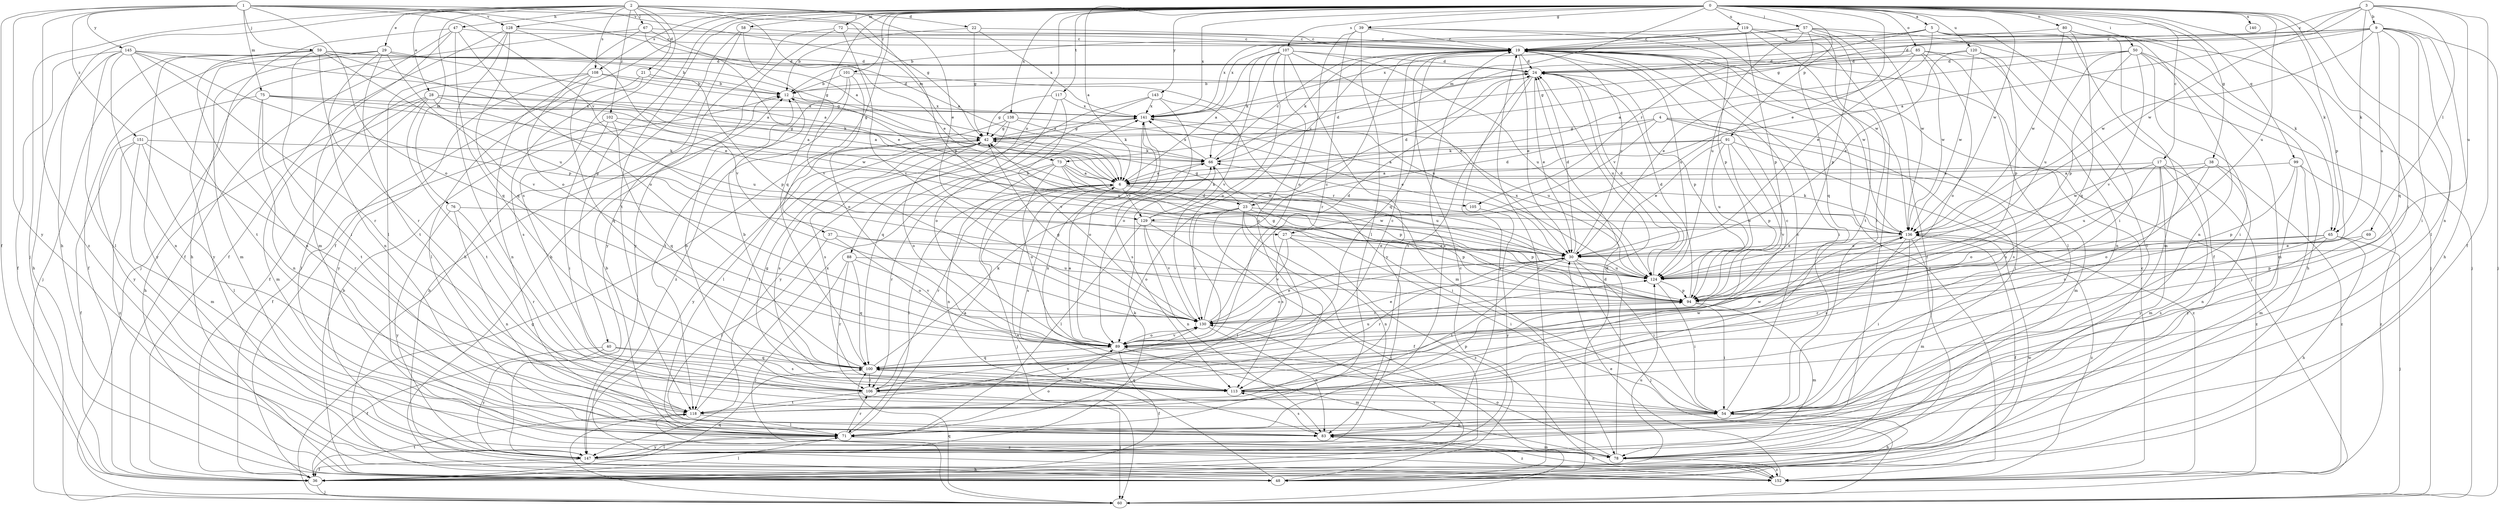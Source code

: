 strict digraph  {
0;
1;
2;
3;
4;
5;
6;
9;
12;
17;
19;
21;
22;
23;
24;
27;
28;
29;
30;
36;
37;
38;
39;
40;
42;
47;
48;
50;
54;
57;
58;
59;
60;
65;
66;
67;
69;
71;
72;
73;
75;
76;
78;
80;
83;
85;
88;
89;
91;
94;
99;
100;
101;
102;
105;
106;
107;
108;
113;
117;
118;
119;
120;
124;
128;
129;
130;
136;
138;
140;
141;
143;
145;
147;
151;
152;
0 -> 5  [label=a];
0 -> 6  [label=a];
0 -> 17  [label=c];
0 -> 27  [label=e];
0 -> 36  [label=f];
0 -> 37  [label=g];
0 -> 38  [label=g];
0 -> 39  [label=g];
0 -> 40  [label=g];
0 -> 50  [label=i];
0 -> 54  [label=i];
0 -> 57  [label=j];
0 -> 58  [label=j];
0 -> 65  [label=k];
0 -> 72  [label=m];
0 -> 73  [label=m];
0 -> 80  [label=n];
0 -> 83  [label=n];
0 -> 85  [label=o];
0 -> 88  [label=o];
0 -> 91  [label=p];
0 -> 94  [label=p];
0 -> 99  [label=q];
0 -> 100  [label=q];
0 -> 101  [label=r];
0 -> 107  [label=s];
0 -> 108  [label=s];
0 -> 117  [label=t];
0 -> 118  [label=t];
0 -> 119  [label=u];
0 -> 120  [label=u];
0 -> 124  [label=u];
0 -> 128  [label=v];
0 -> 136  [label=w];
0 -> 138  [label=x];
0 -> 140  [label=x];
0 -> 141  [label=x];
0 -> 143  [label=y];
1 -> 6  [label=a];
1 -> 36  [label=f];
1 -> 42  [label=g];
1 -> 59  [label=j];
1 -> 73  [label=m];
1 -> 75  [label=m];
1 -> 89  [label=o];
1 -> 128  [label=v];
1 -> 129  [label=v];
1 -> 145  [label=y];
1 -> 147  [label=y];
1 -> 151  [label=z];
1 -> 152  [label=z];
2 -> 21  [label=d];
2 -> 22  [label=d];
2 -> 27  [label=e];
2 -> 28  [label=e];
2 -> 29  [label=e];
2 -> 30  [label=e];
2 -> 47  [label=h];
2 -> 48  [label=h];
2 -> 60  [label=j];
2 -> 67  [label=l];
2 -> 76  [label=m];
2 -> 94  [label=p];
2 -> 102  [label=r];
2 -> 108  [label=s];
2 -> 113  [label=s];
3 -> 9  [label=b];
3 -> 19  [label=c];
3 -> 36  [label=f];
3 -> 42  [label=g];
3 -> 65  [label=k];
3 -> 69  [label=l];
3 -> 124  [label=u];
3 -> 136  [label=w];
4 -> 23  [label=d];
4 -> 42  [label=g];
4 -> 54  [label=i];
4 -> 78  [label=m];
4 -> 113  [label=s];
4 -> 129  [label=v];
5 -> 19  [label=c];
5 -> 30  [label=e];
5 -> 36  [label=f];
5 -> 54  [label=i];
5 -> 65  [label=k];
5 -> 78  [label=m];
5 -> 105  [label=r];
5 -> 141  [label=x];
6 -> 23  [label=d];
6 -> 60  [label=j];
6 -> 71  [label=l];
6 -> 105  [label=r];
6 -> 106  [label=r];
6 -> 113  [label=s];
6 -> 129  [label=v];
9 -> 6  [label=a];
9 -> 19  [label=c];
9 -> 24  [label=d];
9 -> 48  [label=h];
9 -> 54  [label=i];
9 -> 60  [label=j];
9 -> 71  [label=l];
9 -> 100  [label=q];
9 -> 124  [label=u];
9 -> 136  [label=w];
9 -> 141  [label=x];
12 -> 24  [label=d];
12 -> 141  [label=x];
17 -> 6  [label=a];
17 -> 78  [label=m];
17 -> 89  [label=o];
17 -> 113  [label=s];
17 -> 136  [label=w];
17 -> 147  [label=y];
17 -> 152  [label=z];
19 -> 24  [label=d];
19 -> 30  [label=e];
19 -> 54  [label=i];
19 -> 60  [label=j];
19 -> 66  [label=k];
19 -> 100  [label=q];
19 -> 124  [label=u];
19 -> 136  [label=w];
19 -> 152  [label=z];
21 -> 12  [label=b];
21 -> 71  [label=l];
21 -> 94  [label=p];
21 -> 113  [label=s];
22 -> 12  [label=b];
22 -> 19  [label=c];
22 -> 42  [label=g];
22 -> 141  [label=x];
23 -> 24  [label=d];
23 -> 36  [label=f];
23 -> 42  [label=g];
23 -> 83  [label=n];
23 -> 89  [label=o];
23 -> 94  [label=p];
23 -> 113  [label=s];
23 -> 130  [label=v];
23 -> 136  [label=w];
24 -> 12  [label=b];
24 -> 30  [label=e];
24 -> 94  [label=p];
24 -> 118  [label=t];
24 -> 124  [label=u];
24 -> 147  [label=y];
27 -> 30  [label=e];
27 -> 54  [label=i];
27 -> 71  [label=l];
27 -> 130  [label=v];
27 -> 152  [label=z];
28 -> 6  [label=a];
28 -> 48  [label=h];
28 -> 66  [label=k];
28 -> 71  [label=l];
28 -> 78  [label=m];
28 -> 118  [label=t];
28 -> 124  [label=u];
28 -> 141  [label=x];
29 -> 6  [label=a];
29 -> 24  [label=d];
29 -> 36  [label=f];
29 -> 78  [label=m];
29 -> 83  [label=n];
29 -> 118  [label=t];
29 -> 130  [label=v];
29 -> 147  [label=y];
30 -> 12  [label=b];
30 -> 19  [label=c];
30 -> 24  [label=d];
30 -> 54  [label=i];
30 -> 60  [label=j];
30 -> 89  [label=o];
30 -> 106  [label=r];
30 -> 118  [label=t];
30 -> 124  [label=u];
36 -> 19  [label=c];
36 -> 60  [label=j];
36 -> 71  [label=l];
36 -> 100  [label=q];
36 -> 118  [label=t];
36 -> 124  [label=u];
37 -> 30  [label=e];
37 -> 71  [label=l];
37 -> 89  [label=o];
38 -> 6  [label=a];
38 -> 83  [label=n];
38 -> 89  [label=o];
38 -> 124  [label=u];
38 -> 152  [label=z];
39 -> 19  [label=c];
39 -> 71  [label=l];
39 -> 89  [label=o];
39 -> 94  [label=p];
39 -> 106  [label=r];
39 -> 136  [label=w];
40 -> 36  [label=f];
40 -> 100  [label=q];
40 -> 113  [label=s];
40 -> 147  [label=y];
42 -> 66  [label=k];
42 -> 89  [label=o];
42 -> 113  [label=s];
42 -> 118  [label=t];
42 -> 141  [label=x];
42 -> 147  [label=y];
47 -> 19  [label=c];
47 -> 36  [label=f];
47 -> 60  [label=j];
47 -> 78  [label=m];
47 -> 89  [label=o];
47 -> 100  [label=q];
48 -> 6  [label=a];
48 -> 12  [label=b];
48 -> 19  [label=c];
48 -> 24  [label=d];
48 -> 130  [label=v];
48 -> 136  [label=w];
50 -> 6  [label=a];
50 -> 24  [label=d];
50 -> 48  [label=h];
50 -> 54  [label=i];
50 -> 78  [label=m];
50 -> 94  [label=p];
50 -> 124  [label=u];
50 -> 130  [label=v];
54 -> 19  [label=c];
54 -> 48  [label=h];
54 -> 83  [label=n];
54 -> 141  [label=x];
57 -> 12  [label=b];
57 -> 19  [label=c];
57 -> 36  [label=f];
57 -> 60  [label=j];
57 -> 94  [label=p];
57 -> 100  [label=q];
57 -> 124  [label=u];
57 -> 136  [label=w];
57 -> 141  [label=x];
58 -> 19  [label=c];
58 -> 48  [label=h];
58 -> 130  [label=v];
58 -> 147  [label=y];
59 -> 12  [label=b];
59 -> 24  [label=d];
59 -> 30  [label=e];
59 -> 42  [label=g];
59 -> 54  [label=i];
59 -> 60  [label=j];
59 -> 83  [label=n];
59 -> 106  [label=r];
59 -> 124  [label=u];
59 -> 147  [label=y];
60 -> 42  [label=g];
60 -> 100  [label=q];
60 -> 118  [label=t];
65 -> 30  [label=e];
65 -> 48  [label=h];
65 -> 60  [label=j];
65 -> 106  [label=r];
65 -> 113  [label=s];
65 -> 124  [label=u];
66 -> 6  [label=a];
66 -> 19  [label=c];
66 -> 24  [label=d];
66 -> 54  [label=i];
66 -> 141  [label=x];
67 -> 6  [label=a];
67 -> 19  [label=c];
67 -> 30  [label=e];
67 -> 48  [label=h];
67 -> 89  [label=o];
69 -> 30  [label=e];
69 -> 94  [label=p];
71 -> 6  [label=a];
71 -> 12  [label=b];
71 -> 19  [label=c];
71 -> 78  [label=m];
71 -> 89  [label=o];
71 -> 106  [label=r];
71 -> 147  [label=y];
72 -> 19  [label=c];
72 -> 48  [label=h];
72 -> 130  [label=v];
72 -> 147  [label=y];
73 -> 6  [label=a];
73 -> 83  [label=n];
73 -> 89  [label=o];
73 -> 94  [label=p];
73 -> 106  [label=r];
73 -> 124  [label=u];
73 -> 136  [label=w];
75 -> 6  [label=a];
75 -> 83  [label=n];
75 -> 118  [label=t];
75 -> 136  [label=w];
75 -> 141  [label=x];
75 -> 147  [label=y];
76 -> 83  [label=n];
76 -> 106  [label=r];
76 -> 136  [label=w];
76 -> 147  [label=y];
78 -> 24  [label=d];
78 -> 89  [label=o];
78 -> 152  [label=z];
80 -> 19  [label=c];
80 -> 60  [label=j];
80 -> 83  [label=n];
80 -> 100  [label=q];
80 -> 136  [label=w];
83 -> 113  [label=s];
83 -> 152  [label=z];
85 -> 24  [label=d];
85 -> 30  [label=e];
85 -> 42  [label=g];
85 -> 71  [label=l];
85 -> 83  [label=n];
85 -> 89  [label=o];
85 -> 136  [label=w];
88 -> 60  [label=j];
88 -> 100  [label=q];
88 -> 106  [label=r];
88 -> 124  [label=u];
88 -> 130  [label=v];
89 -> 6  [label=a];
89 -> 30  [label=e];
89 -> 36  [label=f];
89 -> 78  [label=m];
89 -> 100  [label=q];
89 -> 130  [label=v];
91 -> 6  [label=a];
91 -> 30  [label=e];
91 -> 66  [label=k];
91 -> 94  [label=p];
91 -> 124  [label=u];
91 -> 130  [label=v];
91 -> 152  [label=z];
94 -> 24  [label=d];
94 -> 42  [label=g];
94 -> 54  [label=i];
94 -> 78  [label=m];
94 -> 130  [label=v];
99 -> 6  [label=a];
99 -> 78  [label=m];
99 -> 94  [label=p];
99 -> 147  [label=y];
99 -> 152  [label=z];
100 -> 12  [label=b];
100 -> 66  [label=k];
100 -> 106  [label=r];
100 -> 113  [label=s];
100 -> 124  [label=u];
100 -> 136  [label=w];
101 -> 12  [label=b];
101 -> 89  [label=o];
101 -> 118  [label=t];
101 -> 124  [label=u];
101 -> 152  [label=z];
102 -> 36  [label=f];
102 -> 42  [label=g];
102 -> 54  [label=i];
102 -> 100  [label=q];
102 -> 124  [label=u];
105 -> 147  [label=y];
106 -> 12  [label=b];
106 -> 19  [label=c];
106 -> 60  [label=j];
106 -> 118  [label=t];
106 -> 136  [label=w];
107 -> 6  [label=a];
107 -> 24  [label=d];
107 -> 30  [label=e];
107 -> 66  [label=k];
107 -> 89  [label=o];
107 -> 113  [label=s];
107 -> 124  [label=u];
107 -> 130  [label=v];
107 -> 147  [label=y];
108 -> 12  [label=b];
108 -> 36  [label=f];
108 -> 42  [label=g];
108 -> 83  [label=n];
108 -> 100  [label=q];
108 -> 147  [label=y];
113 -> 19  [label=c];
113 -> 42  [label=g];
113 -> 54  [label=i];
113 -> 94  [label=p];
113 -> 100  [label=q];
117 -> 42  [label=g];
117 -> 89  [label=o];
117 -> 130  [label=v];
117 -> 141  [label=x];
118 -> 71  [label=l];
118 -> 130  [label=v];
118 -> 141  [label=x];
118 -> 152  [label=z];
119 -> 19  [label=c];
119 -> 54  [label=i];
119 -> 94  [label=p];
119 -> 118  [label=t];
119 -> 141  [label=x];
119 -> 147  [label=y];
120 -> 24  [label=d];
120 -> 30  [label=e];
120 -> 71  [label=l];
120 -> 94  [label=p];
120 -> 136  [label=w];
124 -> 24  [label=d];
124 -> 54  [label=i];
124 -> 94  [label=p];
124 -> 141  [label=x];
128 -> 19  [label=c];
128 -> 36  [label=f];
128 -> 54  [label=i];
128 -> 71  [label=l];
128 -> 100  [label=q];
128 -> 130  [label=v];
129 -> 19  [label=c];
129 -> 60  [label=j];
129 -> 66  [label=k];
129 -> 71  [label=l];
129 -> 83  [label=n];
129 -> 94  [label=p];
129 -> 130  [label=v];
130 -> 19  [label=c];
130 -> 24  [label=d];
130 -> 30  [label=e];
130 -> 42  [label=g];
130 -> 83  [label=n];
130 -> 89  [label=o];
136 -> 30  [label=e];
136 -> 36  [label=f];
136 -> 54  [label=i];
136 -> 66  [label=k];
136 -> 78  [label=m];
136 -> 113  [label=s];
136 -> 152  [label=z];
138 -> 30  [label=e];
138 -> 42  [label=g];
138 -> 66  [label=k];
138 -> 71  [label=l];
138 -> 113  [label=s];
141 -> 42  [label=g];
141 -> 89  [label=o];
141 -> 113  [label=s];
141 -> 124  [label=u];
143 -> 78  [label=m];
143 -> 89  [label=o];
143 -> 100  [label=q];
143 -> 141  [label=x];
143 -> 147  [label=y];
145 -> 6  [label=a];
145 -> 24  [label=d];
145 -> 36  [label=f];
145 -> 48  [label=h];
145 -> 71  [label=l];
145 -> 83  [label=n];
145 -> 94  [label=p];
145 -> 106  [label=r];
145 -> 118  [label=t];
147 -> 36  [label=f];
147 -> 48  [label=h];
147 -> 66  [label=k];
147 -> 71  [label=l];
151 -> 36  [label=f];
151 -> 66  [label=k];
151 -> 71  [label=l];
151 -> 78  [label=m];
151 -> 106  [label=r];
151 -> 152  [label=z];
152 -> 12  [label=b];
152 -> 19  [label=c];
152 -> 30  [label=e];
152 -> 83  [label=n];
}
